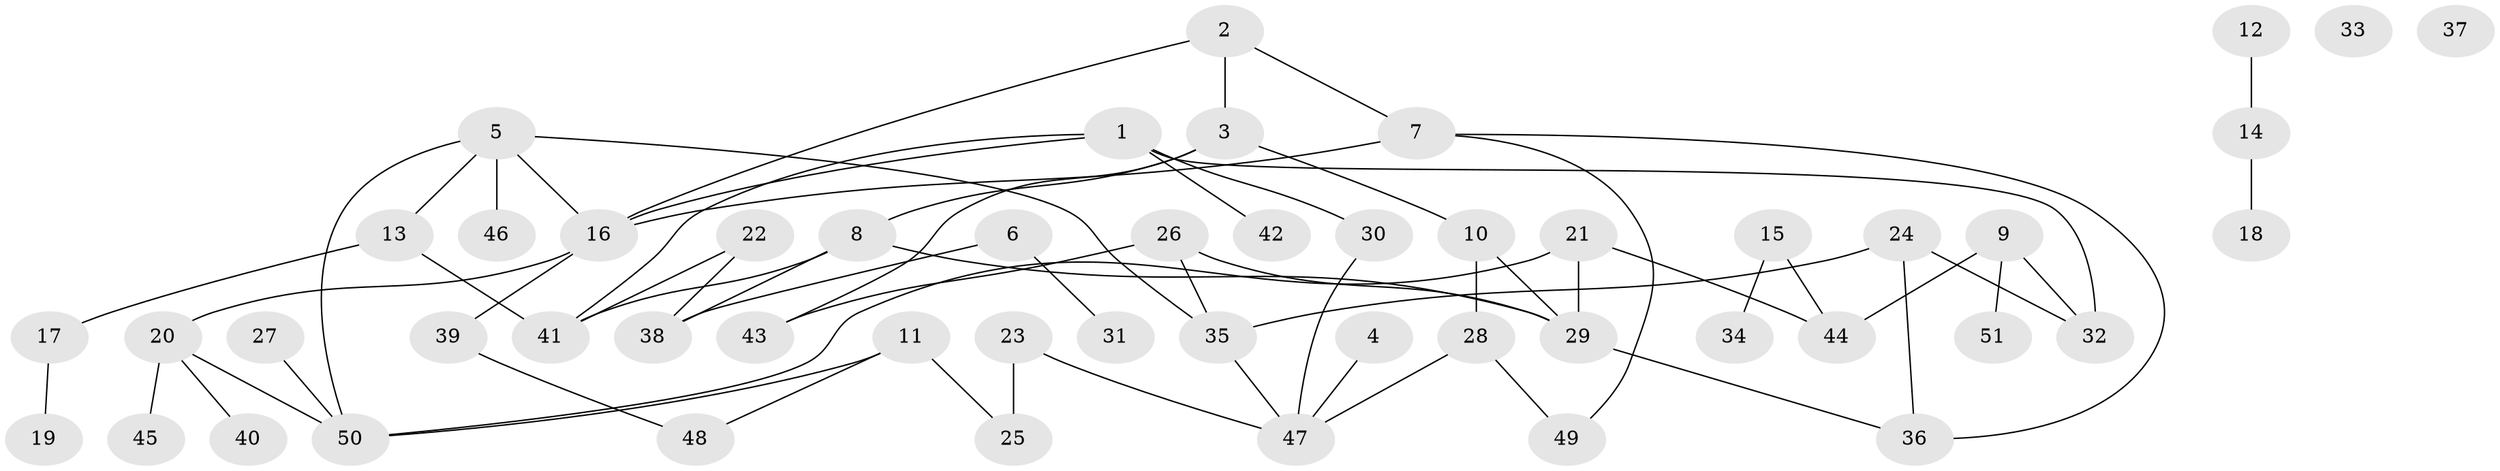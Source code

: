 // Generated by graph-tools (version 1.1) at 2025/25/03/09/25 03:25:16]
// undirected, 51 vertices, 65 edges
graph export_dot {
graph [start="1"]
  node [color=gray90,style=filled];
  1;
  2;
  3;
  4;
  5;
  6;
  7;
  8;
  9;
  10;
  11;
  12;
  13;
  14;
  15;
  16;
  17;
  18;
  19;
  20;
  21;
  22;
  23;
  24;
  25;
  26;
  27;
  28;
  29;
  30;
  31;
  32;
  33;
  34;
  35;
  36;
  37;
  38;
  39;
  40;
  41;
  42;
  43;
  44;
  45;
  46;
  47;
  48;
  49;
  50;
  51;
  1 -- 16;
  1 -- 30;
  1 -- 32;
  1 -- 41;
  1 -- 42;
  2 -- 3;
  2 -- 7;
  2 -- 16;
  3 -- 8;
  3 -- 10;
  3 -- 43;
  4 -- 47;
  5 -- 13;
  5 -- 16;
  5 -- 35;
  5 -- 46;
  5 -- 50;
  6 -- 31;
  6 -- 38;
  7 -- 16;
  7 -- 36;
  7 -- 49;
  8 -- 29;
  8 -- 38;
  8 -- 41;
  9 -- 32;
  9 -- 44;
  9 -- 51;
  10 -- 28;
  10 -- 29;
  11 -- 25;
  11 -- 48;
  11 -- 50;
  12 -- 14;
  13 -- 17;
  13 -- 41;
  14 -- 18;
  15 -- 34;
  15 -- 44;
  16 -- 20;
  16 -- 39;
  17 -- 19;
  20 -- 40;
  20 -- 45;
  20 -- 50;
  21 -- 29;
  21 -- 44;
  21 -- 50;
  22 -- 38;
  22 -- 41;
  23 -- 25;
  23 -- 47;
  24 -- 32;
  24 -- 35;
  24 -- 36;
  26 -- 29;
  26 -- 35;
  26 -- 43;
  27 -- 50;
  28 -- 47;
  28 -- 49;
  29 -- 36;
  30 -- 47;
  35 -- 47;
  39 -- 48;
}
